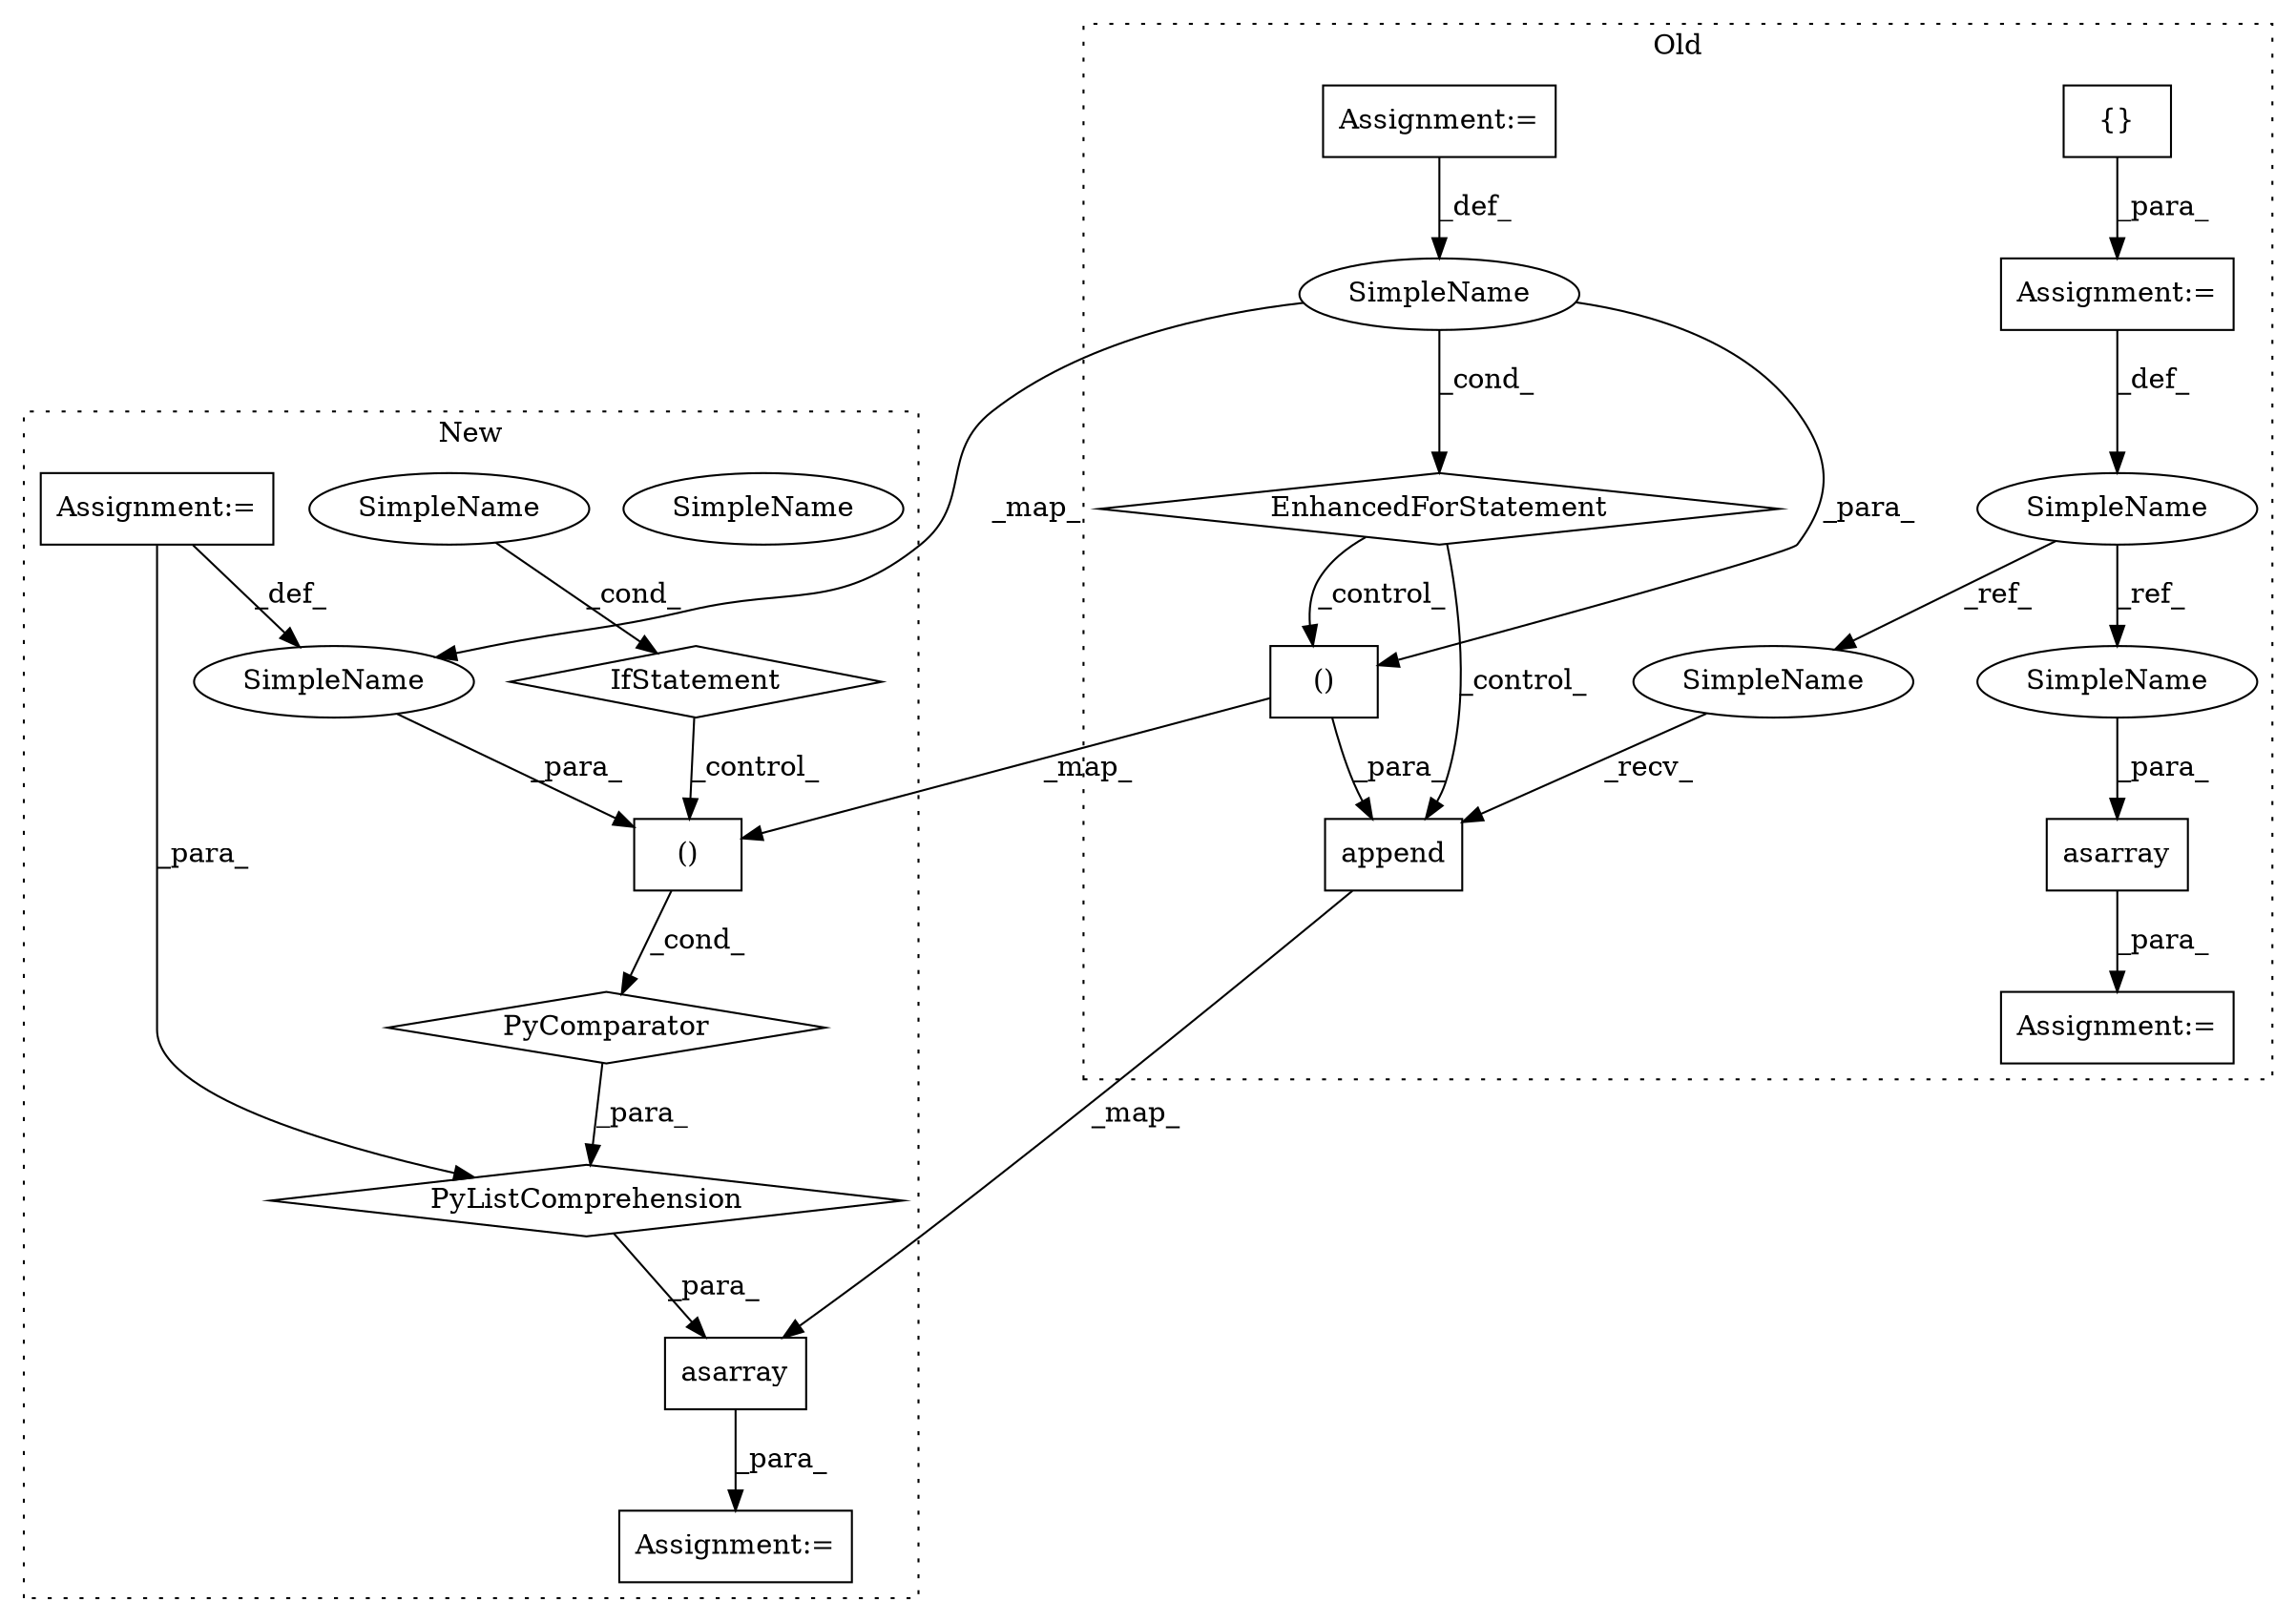 digraph G {
subgraph cluster0 {
1 [label="append" a="32" s="27473,27537" l="14,2" shape="box"];
4 [label="EnhancedForStatement" a="70" s="27392,27455" l="53,2" shape="diamond"];
6 [label="{}" a="4" s="27384" l="2" shape="box"];
7 [label="()" a="106" s="27487" l="50" shape="box"];
10 [label="SimpleName" a="42" s="27449" l="2" shape="ellipse"];
13 [label="Assignment:=" a="7" s="27392,27455" l="53,2" shape="box"];
14 [label="Assignment:=" a="7" s="27359" l="1" shape="box"];
15 [label="Assignment:=" a="7" s="27558" l="1" shape="box"];
18 [label="asarray" a="32" s="27565,27580" l="8,1" shape="box"];
19 [label="SimpleName" a="42" s="27352" l="7" shape="ellipse"];
21 [label="SimpleName" a="42" s="27465" l="7" shape="ellipse"];
22 [label="SimpleName" a="42" s="27573" l="7" shape="ellipse"];
label = "Old";
style="dotted";
}
subgraph cluster1 {
2 [label="asarray" a="32" s="26533,26697" l="24,-10" shape="box"];
3 [label="Assignment:=" a="7" s="26526" l="1" shape="box"];
5 [label="PyComparator" a="113" s="26666" l="18" shape="diamond"];
8 [label="()" a="106" s="26557" l="50" shape="box"];
9 [label="IfStatement" a="25" s="26666" l="18" shape="diamond"];
11 [label="SimpleName" a="42" s="26669" l="2" shape="ellipse"];
12 [label="SimpleName" a="42" s="26679" l="5" shape="ellipse"];
16 [label="Assignment:=" a="7" s="26666" l="18" shape="box"];
17 [label="PyListComprehension" a="109" s="26557" l="140" shape="diamond"];
20 [label="SimpleName" a="42" s="26679" l="5" shape="ellipse"];
label = "New";
style="dotted";
}
1 -> 2 [label="_map_"];
2 -> 3 [label="_para_"];
4 -> 7 [label="_control_"];
4 -> 1 [label="_control_"];
5 -> 17 [label="_para_"];
6 -> 14 [label="_para_"];
7 -> 8 [label="_map_"];
7 -> 1 [label="_para_"];
8 -> 5 [label="_cond_"];
9 -> 8 [label="_control_"];
10 -> 11 [label="_map_"];
10 -> 4 [label="_cond_"];
10 -> 7 [label="_para_"];
11 -> 8 [label="_para_"];
13 -> 10 [label="_def_"];
14 -> 19 [label="_def_"];
16 -> 17 [label="_para_"];
16 -> 11 [label="_def_"];
17 -> 2 [label="_para_"];
18 -> 15 [label="_para_"];
19 -> 22 [label="_ref_"];
19 -> 21 [label="_ref_"];
20 -> 9 [label="_cond_"];
21 -> 1 [label="_recv_"];
22 -> 18 [label="_para_"];
}